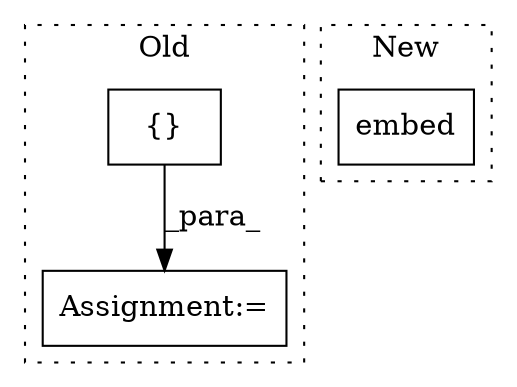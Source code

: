 digraph G {
subgraph cluster0 {
1 [label="{}" a="4" s="5593" l="2" shape="box"];
3 [label="Assignment:=" a="7" s="5825" l="1" shape="box"];
label = "Old";
style="dotted";
}
subgraph cluster1 {
2 [label="embed" a="32" s="5477" l="7" shape="box"];
label = "New";
style="dotted";
}
1 -> 3 [label="_para_"];
}